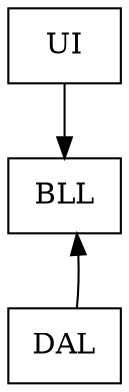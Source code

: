 digraph G {
    node [shape=box]

    UI -> BLL
    DAL -> BLL

    edge[style=invis];    
    BLL -> DAL
}